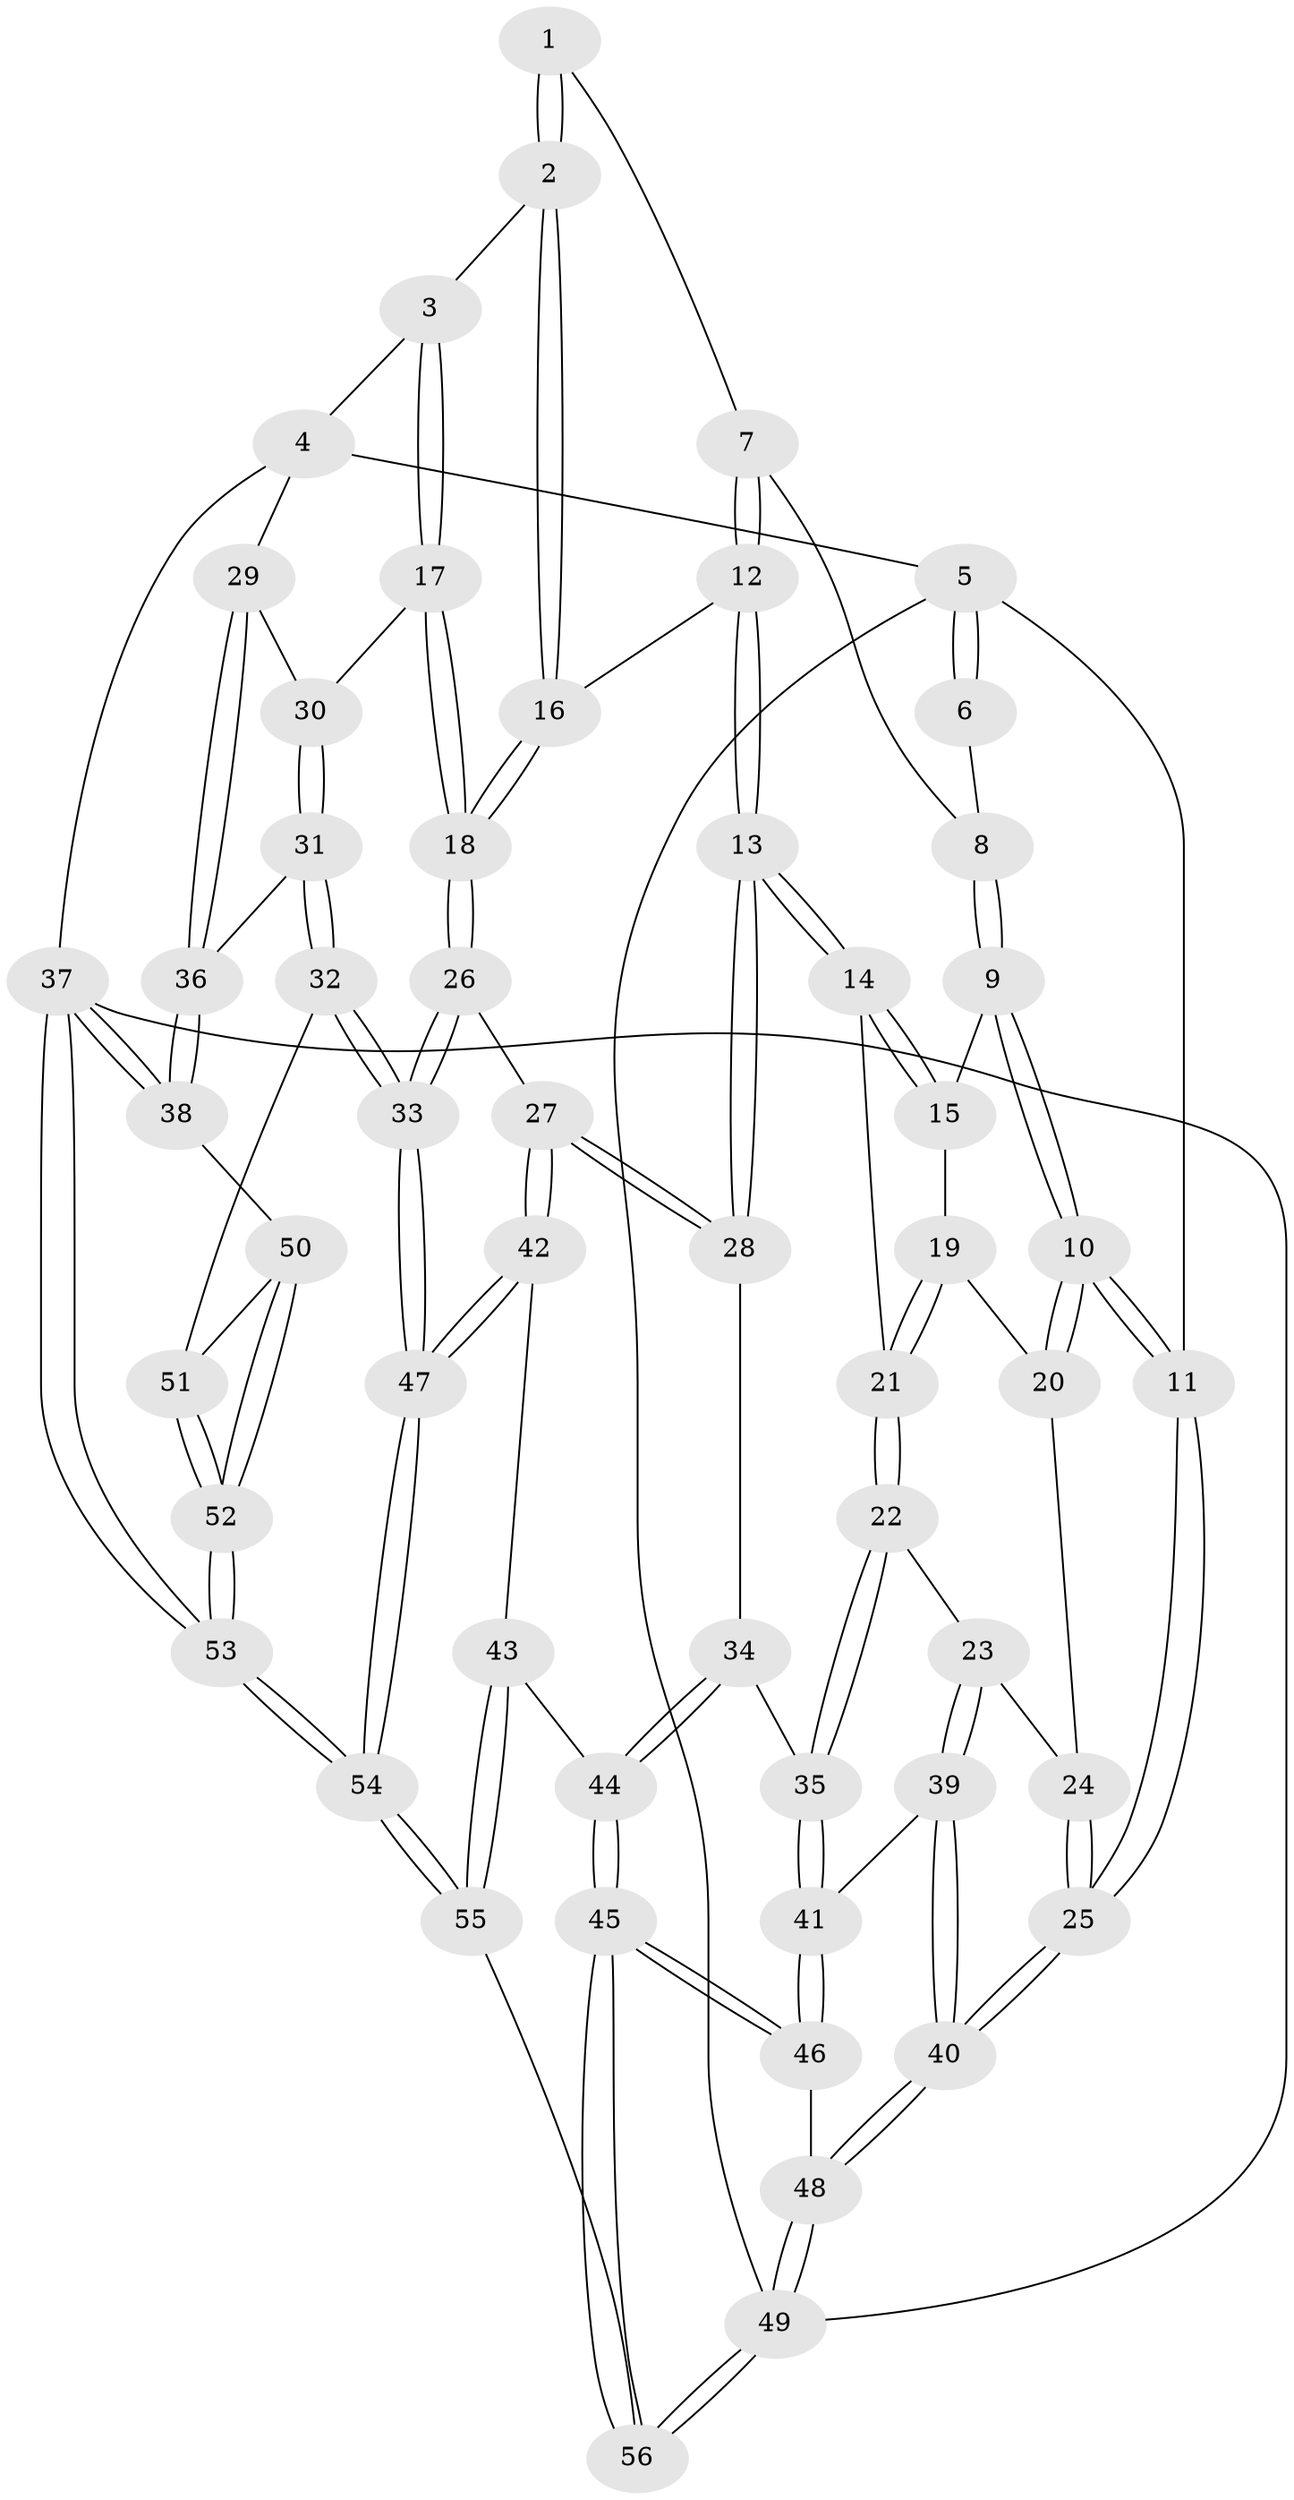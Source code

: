 // Generated by graph-tools (version 1.1) at 2025/27/03/09/25 03:27:14]
// undirected, 56 vertices, 137 edges
graph export_dot {
graph [start="1"]
  node [color=gray90,style=filled];
  1 [pos="+0.5585115619095702+0"];
  2 [pos="+0.7095420826153952+0"];
  3 [pos="+0.8236389412174198+0"];
  4 [pos="+1+0"];
  5 [pos="+0+0"];
  6 [pos="+0+0"];
  7 [pos="+0.36150920239628787+0.1318173896416215"];
  8 [pos="+0.25252748481688725+0.15599516501708938"];
  9 [pos="+0.1487072059998787+0.22808968894488393"];
  10 [pos="+0+0.1570921021161847"];
  11 [pos="+0+0.12683668492605554"];
  12 [pos="+0.3870259839026184+0.40707060297035313"];
  13 [pos="+0.3704511856428368+0.4529433674851243"];
  14 [pos="+0.29562689428076844+0.45803061001847634"];
  15 [pos="+0.15618880879771888+0.26306645007320867"];
  16 [pos="+0.5659048470622213+0.3170182747378246"];
  17 [pos="+0.7952471080861572+0.4306371496485966"];
  18 [pos="+0.6417723900535647+0.5368831600089609"];
  19 [pos="+0.10862163780636859+0.3913004204286745"];
  20 [pos="+0.08692667032427075+0.41060615010302415"];
  21 [pos="+0.2528288506227426+0.48616929006636533"];
  22 [pos="+0.1739881747379732+0.565332583672357"];
  23 [pos="+0.14913357587629278+0.565703639733114"];
  24 [pos="+0.08485517679228047+0.41624043981196085"];
  25 [pos="+0+0.5851435796237774"];
  26 [pos="+0.6255152978558284+0.5607288361472705"];
  27 [pos="+0.5036506658293536+0.587731060609728"];
  28 [pos="+0.4760037000423415+0.5737751059420481"];
  29 [pos="+1+0.35440606734333563"];
  30 [pos="+0.8305422691198996+0.45409156021213"];
  31 [pos="+0.925095372076844+0.5764280074507117"];
  32 [pos="+0.8399200306405231+0.7367077369394452"];
  33 [pos="+0.7664091939273034+0.7490009217539445"];
  34 [pos="+0.3009733983755072+0.6819753425421347"];
  35 [pos="+0.23501641841855708+0.6764871168434706"];
  36 [pos="+1+0.5676382547474266"];
  37 [pos="+1+1"];
  38 [pos="+1+0.7555404726277057"];
  39 [pos="+0+0.6271880732647828"];
  40 [pos="+0+0.6281561892930333"];
  41 [pos="+0.1808336454240017+0.7964479063832861"];
  42 [pos="+0.4808429991909331+0.7923616863487412"];
  43 [pos="+0.47140558530227916+0.8032556288701954"];
  44 [pos="+0.3796203430207587+0.8424515513261478"];
  45 [pos="+0.2336568174611111+0.9885015152831929"];
  46 [pos="+0.1967477663890897+0.9328589636276492"];
  47 [pos="+0.7119936814172075+0.8470028427110871"];
  48 [pos="+0+0.7428739528689512"];
  49 [pos="+0+1"];
  50 [pos="+0.9879095674003048+0.7826579296975146"];
  51 [pos="+0.8903241741215864+0.7673034272143945"];
  52 [pos="+0.9300511641470168+1"];
  53 [pos="+0.9322794130046835+1"];
  54 [pos="+0.7224829134522023+1"];
  55 [pos="+0.6476738566795283+1"];
  56 [pos="+0.24020079506413328+1"];
  1 -- 2;
  1 -- 2;
  1 -- 7;
  2 -- 3;
  2 -- 16;
  2 -- 16;
  3 -- 4;
  3 -- 17;
  3 -- 17;
  4 -- 5;
  4 -- 29;
  4 -- 37;
  5 -- 6;
  5 -- 6;
  5 -- 11;
  5 -- 49;
  6 -- 8;
  7 -- 8;
  7 -- 12;
  7 -- 12;
  8 -- 9;
  8 -- 9;
  9 -- 10;
  9 -- 10;
  9 -- 15;
  10 -- 11;
  10 -- 11;
  10 -- 20;
  10 -- 20;
  11 -- 25;
  11 -- 25;
  12 -- 13;
  12 -- 13;
  12 -- 16;
  13 -- 14;
  13 -- 14;
  13 -- 28;
  13 -- 28;
  14 -- 15;
  14 -- 15;
  14 -- 21;
  15 -- 19;
  16 -- 18;
  16 -- 18;
  17 -- 18;
  17 -- 18;
  17 -- 30;
  18 -- 26;
  18 -- 26;
  19 -- 20;
  19 -- 21;
  19 -- 21;
  20 -- 24;
  21 -- 22;
  21 -- 22;
  22 -- 23;
  22 -- 35;
  22 -- 35;
  23 -- 24;
  23 -- 39;
  23 -- 39;
  24 -- 25;
  24 -- 25;
  25 -- 40;
  25 -- 40;
  26 -- 27;
  26 -- 33;
  26 -- 33;
  27 -- 28;
  27 -- 28;
  27 -- 42;
  27 -- 42;
  28 -- 34;
  29 -- 30;
  29 -- 36;
  29 -- 36;
  30 -- 31;
  30 -- 31;
  31 -- 32;
  31 -- 32;
  31 -- 36;
  32 -- 33;
  32 -- 33;
  32 -- 51;
  33 -- 47;
  33 -- 47;
  34 -- 35;
  34 -- 44;
  34 -- 44;
  35 -- 41;
  35 -- 41;
  36 -- 38;
  36 -- 38;
  37 -- 38;
  37 -- 38;
  37 -- 53;
  37 -- 53;
  37 -- 49;
  38 -- 50;
  39 -- 40;
  39 -- 40;
  39 -- 41;
  40 -- 48;
  40 -- 48;
  41 -- 46;
  41 -- 46;
  42 -- 43;
  42 -- 47;
  42 -- 47;
  43 -- 44;
  43 -- 55;
  43 -- 55;
  44 -- 45;
  44 -- 45;
  45 -- 46;
  45 -- 46;
  45 -- 56;
  45 -- 56;
  46 -- 48;
  47 -- 54;
  47 -- 54;
  48 -- 49;
  48 -- 49;
  49 -- 56;
  49 -- 56;
  50 -- 51;
  50 -- 52;
  50 -- 52;
  51 -- 52;
  51 -- 52;
  52 -- 53;
  52 -- 53;
  53 -- 54;
  53 -- 54;
  54 -- 55;
  54 -- 55;
  55 -- 56;
}
